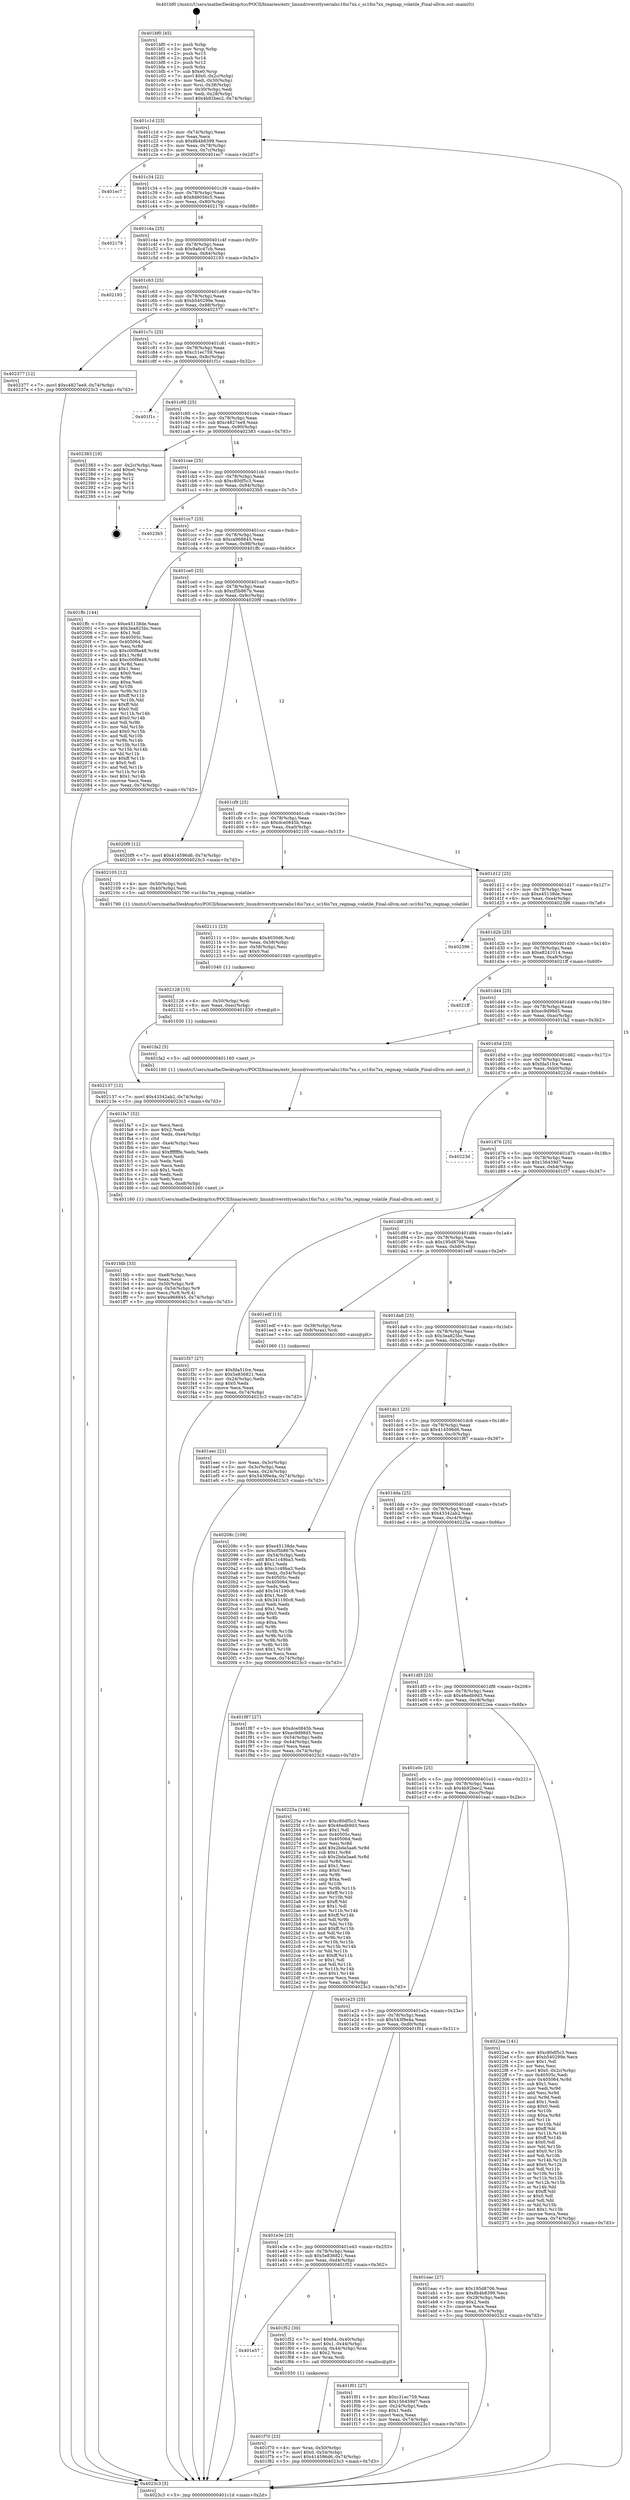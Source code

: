 digraph "0x401bf0" {
  label = "0x401bf0 (/mnt/c/Users/mathe/Desktop/tcc/POCII/binaries/extr_linuxdriversttyserialsc16is7xx.c_sc16is7xx_regmap_volatile_Final-ollvm.out::main(0))"
  labelloc = "t"
  node[shape=record]

  Entry [label="",width=0.3,height=0.3,shape=circle,fillcolor=black,style=filled]
  "0x401c1d" [label="{
     0x401c1d [23]\l
     | [instrs]\l
     &nbsp;&nbsp;0x401c1d \<+3\>: mov -0x74(%rbp),%eax\l
     &nbsp;&nbsp;0x401c20 \<+2\>: mov %eax,%ecx\l
     &nbsp;&nbsp;0x401c22 \<+6\>: sub $0x8b4b8399,%ecx\l
     &nbsp;&nbsp;0x401c28 \<+3\>: mov %eax,-0x78(%rbp)\l
     &nbsp;&nbsp;0x401c2b \<+3\>: mov %ecx,-0x7c(%rbp)\l
     &nbsp;&nbsp;0x401c2e \<+6\>: je 0000000000401ec7 \<main+0x2d7\>\l
  }"]
  "0x401ec7" [label="{
     0x401ec7\l
  }", style=dashed]
  "0x401c34" [label="{
     0x401c34 [22]\l
     | [instrs]\l
     &nbsp;&nbsp;0x401c34 \<+5\>: jmp 0000000000401c39 \<main+0x49\>\l
     &nbsp;&nbsp;0x401c39 \<+3\>: mov -0x78(%rbp),%eax\l
     &nbsp;&nbsp;0x401c3c \<+5\>: sub $0x8d6056c5,%eax\l
     &nbsp;&nbsp;0x401c41 \<+3\>: mov %eax,-0x80(%rbp)\l
     &nbsp;&nbsp;0x401c44 \<+6\>: je 0000000000402178 \<main+0x588\>\l
  }"]
  Exit [label="",width=0.3,height=0.3,shape=circle,fillcolor=black,style=filled,peripheries=2]
  "0x402178" [label="{
     0x402178\l
  }", style=dashed]
  "0x401c4a" [label="{
     0x401c4a [25]\l
     | [instrs]\l
     &nbsp;&nbsp;0x401c4a \<+5\>: jmp 0000000000401c4f \<main+0x5f\>\l
     &nbsp;&nbsp;0x401c4f \<+3\>: mov -0x78(%rbp),%eax\l
     &nbsp;&nbsp;0x401c52 \<+5\>: sub $0x9a6c47cb,%eax\l
     &nbsp;&nbsp;0x401c57 \<+6\>: mov %eax,-0x84(%rbp)\l
     &nbsp;&nbsp;0x401c5d \<+6\>: je 0000000000402193 \<main+0x5a3\>\l
  }"]
  "0x402137" [label="{
     0x402137 [12]\l
     | [instrs]\l
     &nbsp;&nbsp;0x402137 \<+7\>: movl $0x43342ab2,-0x74(%rbp)\l
     &nbsp;&nbsp;0x40213e \<+5\>: jmp 00000000004023c3 \<main+0x7d3\>\l
  }"]
  "0x402193" [label="{
     0x402193\l
  }", style=dashed]
  "0x401c63" [label="{
     0x401c63 [25]\l
     | [instrs]\l
     &nbsp;&nbsp;0x401c63 \<+5\>: jmp 0000000000401c68 \<main+0x78\>\l
     &nbsp;&nbsp;0x401c68 \<+3\>: mov -0x78(%rbp),%eax\l
     &nbsp;&nbsp;0x401c6b \<+5\>: sub $0xb540299e,%eax\l
     &nbsp;&nbsp;0x401c70 \<+6\>: mov %eax,-0x88(%rbp)\l
     &nbsp;&nbsp;0x401c76 \<+6\>: je 0000000000402377 \<main+0x787\>\l
  }"]
  "0x402128" [label="{
     0x402128 [15]\l
     | [instrs]\l
     &nbsp;&nbsp;0x402128 \<+4\>: mov -0x50(%rbp),%rdi\l
     &nbsp;&nbsp;0x40212c \<+6\>: mov %eax,-0xec(%rbp)\l
     &nbsp;&nbsp;0x402132 \<+5\>: call 0000000000401030 \<free@plt\>\l
     | [calls]\l
     &nbsp;&nbsp;0x401030 \{1\} (unknown)\l
  }"]
  "0x402377" [label="{
     0x402377 [12]\l
     | [instrs]\l
     &nbsp;&nbsp;0x402377 \<+7\>: movl $0xc4827ee9,-0x74(%rbp)\l
     &nbsp;&nbsp;0x40237e \<+5\>: jmp 00000000004023c3 \<main+0x7d3\>\l
  }"]
  "0x401c7c" [label="{
     0x401c7c [25]\l
     | [instrs]\l
     &nbsp;&nbsp;0x401c7c \<+5\>: jmp 0000000000401c81 \<main+0x91\>\l
     &nbsp;&nbsp;0x401c81 \<+3\>: mov -0x78(%rbp),%eax\l
     &nbsp;&nbsp;0x401c84 \<+5\>: sub $0xc31ec759,%eax\l
     &nbsp;&nbsp;0x401c89 \<+6\>: mov %eax,-0x8c(%rbp)\l
     &nbsp;&nbsp;0x401c8f \<+6\>: je 0000000000401f1c \<main+0x32c\>\l
  }"]
  "0x402111" [label="{
     0x402111 [23]\l
     | [instrs]\l
     &nbsp;&nbsp;0x402111 \<+10\>: movabs $0x4030d6,%rdi\l
     &nbsp;&nbsp;0x40211b \<+3\>: mov %eax,-0x58(%rbp)\l
     &nbsp;&nbsp;0x40211e \<+3\>: mov -0x58(%rbp),%esi\l
     &nbsp;&nbsp;0x402121 \<+2\>: mov $0x0,%al\l
     &nbsp;&nbsp;0x402123 \<+5\>: call 0000000000401040 \<printf@plt\>\l
     | [calls]\l
     &nbsp;&nbsp;0x401040 \{1\} (unknown)\l
  }"]
  "0x401f1c" [label="{
     0x401f1c\l
  }", style=dashed]
  "0x401c95" [label="{
     0x401c95 [25]\l
     | [instrs]\l
     &nbsp;&nbsp;0x401c95 \<+5\>: jmp 0000000000401c9a \<main+0xaa\>\l
     &nbsp;&nbsp;0x401c9a \<+3\>: mov -0x78(%rbp),%eax\l
     &nbsp;&nbsp;0x401c9d \<+5\>: sub $0xc4827ee9,%eax\l
     &nbsp;&nbsp;0x401ca2 \<+6\>: mov %eax,-0x90(%rbp)\l
     &nbsp;&nbsp;0x401ca8 \<+6\>: je 0000000000402383 \<main+0x793\>\l
  }"]
  "0x401fdb" [label="{
     0x401fdb [33]\l
     | [instrs]\l
     &nbsp;&nbsp;0x401fdb \<+6\>: mov -0xe8(%rbp),%ecx\l
     &nbsp;&nbsp;0x401fe1 \<+3\>: imul %eax,%ecx\l
     &nbsp;&nbsp;0x401fe4 \<+4\>: mov -0x50(%rbp),%r8\l
     &nbsp;&nbsp;0x401fe8 \<+4\>: movslq -0x54(%rbp),%r9\l
     &nbsp;&nbsp;0x401fec \<+4\>: mov %ecx,(%r8,%r9,4)\l
     &nbsp;&nbsp;0x401ff0 \<+7\>: movl $0xca968845,-0x74(%rbp)\l
     &nbsp;&nbsp;0x401ff7 \<+5\>: jmp 00000000004023c3 \<main+0x7d3\>\l
  }"]
  "0x402383" [label="{
     0x402383 [19]\l
     | [instrs]\l
     &nbsp;&nbsp;0x402383 \<+3\>: mov -0x2c(%rbp),%eax\l
     &nbsp;&nbsp;0x402386 \<+7\>: add $0xe0,%rsp\l
     &nbsp;&nbsp;0x40238d \<+1\>: pop %rbx\l
     &nbsp;&nbsp;0x40238e \<+2\>: pop %r12\l
     &nbsp;&nbsp;0x402390 \<+2\>: pop %r14\l
     &nbsp;&nbsp;0x402392 \<+2\>: pop %r15\l
     &nbsp;&nbsp;0x402394 \<+1\>: pop %rbp\l
     &nbsp;&nbsp;0x402395 \<+1\>: ret\l
  }"]
  "0x401cae" [label="{
     0x401cae [25]\l
     | [instrs]\l
     &nbsp;&nbsp;0x401cae \<+5\>: jmp 0000000000401cb3 \<main+0xc3\>\l
     &nbsp;&nbsp;0x401cb3 \<+3\>: mov -0x78(%rbp),%eax\l
     &nbsp;&nbsp;0x401cb6 \<+5\>: sub $0xc80df5c3,%eax\l
     &nbsp;&nbsp;0x401cbb \<+6\>: mov %eax,-0x94(%rbp)\l
     &nbsp;&nbsp;0x401cc1 \<+6\>: je 00000000004023b5 \<main+0x7c5\>\l
  }"]
  "0x401fa7" [label="{
     0x401fa7 [52]\l
     | [instrs]\l
     &nbsp;&nbsp;0x401fa7 \<+2\>: xor %ecx,%ecx\l
     &nbsp;&nbsp;0x401fa9 \<+5\>: mov $0x2,%edx\l
     &nbsp;&nbsp;0x401fae \<+6\>: mov %edx,-0xe4(%rbp)\l
     &nbsp;&nbsp;0x401fb4 \<+1\>: cltd\l
     &nbsp;&nbsp;0x401fb5 \<+6\>: mov -0xe4(%rbp),%esi\l
     &nbsp;&nbsp;0x401fbb \<+2\>: idiv %esi\l
     &nbsp;&nbsp;0x401fbd \<+6\>: imul $0xfffffffe,%edx,%edx\l
     &nbsp;&nbsp;0x401fc3 \<+2\>: mov %ecx,%edi\l
     &nbsp;&nbsp;0x401fc5 \<+2\>: sub %edx,%edi\l
     &nbsp;&nbsp;0x401fc7 \<+2\>: mov %ecx,%edx\l
     &nbsp;&nbsp;0x401fc9 \<+3\>: sub $0x1,%edx\l
     &nbsp;&nbsp;0x401fcc \<+2\>: add %edx,%edi\l
     &nbsp;&nbsp;0x401fce \<+2\>: sub %edi,%ecx\l
     &nbsp;&nbsp;0x401fd0 \<+6\>: mov %ecx,-0xe8(%rbp)\l
     &nbsp;&nbsp;0x401fd6 \<+5\>: call 0000000000401160 \<next_i\>\l
     | [calls]\l
     &nbsp;&nbsp;0x401160 \{1\} (/mnt/c/Users/mathe/Desktop/tcc/POCII/binaries/extr_linuxdriversttyserialsc16is7xx.c_sc16is7xx_regmap_volatile_Final-ollvm.out::next_i)\l
  }"]
  "0x4023b5" [label="{
     0x4023b5\l
  }", style=dashed]
  "0x401cc7" [label="{
     0x401cc7 [25]\l
     | [instrs]\l
     &nbsp;&nbsp;0x401cc7 \<+5\>: jmp 0000000000401ccc \<main+0xdc\>\l
     &nbsp;&nbsp;0x401ccc \<+3\>: mov -0x78(%rbp),%eax\l
     &nbsp;&nbsp;0x401ccf \<+5\>: sub $0xca968845,%eax\l
     &nbsp;&nbsp;0x401cd4 \<+6\>: mov %eax,-0x98(%rbp)\l
     &nbsp;&nbsp;0x401cda \<+6\>: je 0000000000401ffc \<main+0x40c\>\l
  }"]
  "0x401f70" [label="{
     0x401f70 [23]\l
     | [instrs]\l
     &nbsp;&nbsp;0x401f70 \<+4\>: mov %rax,-0x50(%rbp)\l
     &nbsp;&nbsp;0x401f74 \<+7\>: movl $0x0,-0x54(%rbp)\l
     &nbsp;&nbsp;0x401f7b \<+7\>: movl $0x414596d6,-0x74(%rbp)\l
     &nbsp;&nbsp;0x401f82 \<+5\>: jmp 00000000004023c3 \<main+0x7d3\>\l
  }"]
  "0x401ffc" [label="{
     0x401ffc [144]\l
     | [instrs]\l
     &nbsp;&nbsp;0x401ffc \<+5\>: mov $0xe45138de,%eax\l
     &nbsp;&nbsp;0x402001 \<+5\>: mov $0x3ea825bc,%ecx\l
     &nbsp;&nbsp;0x402006 \<+2\>: mov $0x1,%dl\l
     &nbsp;&nbsp;0x402008 \<+7\>: mov 0x40505c,%esi\l
     &nbsp;&nbsp;0x40200f \<+7\>: mov 0x405064,%edi\l
     &nbsp;&nbsp;0x402016 \<+3\>: mov %esi,%r8d\l
     &nbsp;&nbsp;0x402019 \<+7\>: sub $0xc00f8e48,%r8d\l
     &nbsp;&nbsp;0x402020 \<+4\>: sub $0x1,%r8d\l
     &nbsp;&nbsp;0x402024 \<+7\>: add $0xc00f8e48,%r8d\l
     &nbsp;&nbsp;0x40202b \<+4\>: imul %r8d,%esi\l
     &nbsp;&nbsp;0x40202f \<+3\>: and $0x1,%esi\l
     &nbsp;&nbsp;0x402032 \<+3\>: cmp $0x0,%esi\l
     &nbsp;&nbsp;0x402035 \<+4\>: sete %r9b\l
     &nbsp;&nbsp;0x402039 \<+3\>: cmp $0xa,%edi\l
     &nbsp;&nbsp;0x40203c \<+4\>: setl %r10b\l
     &nbsp;&nbsp;0x402040 \<+3\>: mov %r9b,%r11b\l
     &nbsp;&nbsp;0x402043 \<+4\>: xor $0xff,%r11b\l
     &nbsp;&nbsp;0x402047 \<+3\>: mov %r10b,%bl\l
     &nbsp;&nbsp;0x40204a \<+3\>: xor $0xff,%bl\l
     &nbsp;&nbsp;0x40204d \<+3\>: xor $0x0,%dl\l
     &nbsp;&nbsp;0x402050 \<+3\>: mov %r11b,%r14b\l
     &nbsp;&nbsp;0x402053 \<+4\>: and $0x0,%r14b\l
     &nbsp;&nbsp;0x402057 \<+3\>: and %dl,%r9b\l
     &nbsp;&nbsp;0x40205a \<+3\>: mov %bl,%r15b\l
     &nbsp;&nbsp;0x40205d \<+4\>: and $0x0,%r15b\l
     &nbsp;&nbsp;0x402061 \<+3\>: and %dl,%r10b\l
     &nbsp;&nbsp;0x402064 \<+3\>: or %r9b,%r14b\l
     &nbsp;&nbsp;0x402067 \<+3\>: or %r10b,%r15b\l
     &nbsp;&nbsp;0x40206a \<+3\>: xor %r15b,%r14b\l
     &nbsp;&nbsp;0x40206d \<+3\>: or %bl,%r11b\l
     &nbsp;&nbsp;0x402070 \<+4\>: xor $0xff,%r11b\l
     &nbsp;&nbsp;0x402074 \<+3\>: or $0x0,%dl\l
     &nbsp;&nbsp;0x402077 \<+3\>: and %dl,%r11b\l
     &nbsp;&nbsp;0x40207a \<+3\>: or %r11b,%r14b\l
     &nbsp;&nbsp;0x40207d \<+4\>: test $0x1,%r14b\l
     &nbsp;&nbsp;0x402081 \<+3\>: cmovne %ecx,%eax\l
     &nbsp;&nbsp;0x402084 \<+3\>: mov %eax,-0x74(%rbp)\l
     &nbsp;&nbsp;0x402087 \<+5\>: jmp 00000000004023c3 \<main+0x7d3\>\l
  }"]
  "0x401ce0" [label="{
     0x401ce0 [25]\l
     | [instrs]\l
     &nbsp;&nbsp;0x401ce0 \<+5\>: jmp 0000000000401ce5 \<main+0xf5\>\l
     &nbsp;&nbsp;0x401ce5 \<+3\>: mov -0x78(%rbp),%eax\l
     &nbsp;&nbsp;0x401ce8 \<+5\>: sub $0xcf5b867b,%eax\l
     &nbsp;&nbsp;0x401ced \<+6\>: mov %eax,-0x9c(%rbp)\l
     &nbsp;&nbsp;0x401cf3 \<+6\>: je 00000000004020f9 \<main+0x509\>\l
  }"]
  "0x401e57" [label="{
     0x401e57\l
  }", style=dashed]
  "0x4020f9" [label="{
     0x4020f9 [12]\l
     | [instrs]\l
     &nbsp;&nbsp;0x4020f9 \<+7\>: movl $0x414596d6,-0x74(%rbp)\l
     &nbsp;&nbsp;0x402100 \<+5\>: jmp 00000000004023c3 \<main+0x7d3\>\l
  }"]
  "0x401cf9" [label="{
     0x401cf9 [25]\l
     | [instrs]\l
     &nbsp;&nbsp;0x401cf9 \<+5\>: jmp 0000000000401cfe \<main+0x10e\>\l
     &nbsp;&nbsp;0x401cfe \<+3\>: mov -0x78(%rbp),%eax\l
     &nbsp;&nbsp;0x401d01 \<+5\>: sub $0xdce0845b,%eax\l
     &nbsp;&nbsp;0x401d06 \<+6\>: mov %eax,-0xa0(%rbp)\l
     &nbsp;&nbsp;0x401d0c \<+6\>: je 0000000000402105 \<main+0x515\>\l
  }"]
  "0x401f52" [label="{
     0x401f52 [30]\l
     | [instrs]\l
     &nbsp;&nbsp;0x401f52 \<+7\>: movl $0x64,-0x40(%rbp)\l
     &nbsp;&nbsp;0x401f59 \<+7\>: movl $0x1,-0x44(%rbp)\l
     &nbsp;&nbsp;0x401f60 \<+4\>: movslq -0x44(%rbp),%rax\l
     &nbsp;&nbsp;0x401f64 \<+4\>: shl $0x2,%rax\l
     &nbsp;&nbsp;0x401f68 \<+3\>: mov %rax,%rdi\l
     &nbsp;&nbsp;0x401f6b \<+5\>: call 0000000000401050 \<malloc@plt\>\l
     | [calls]\l
     &nbsp;&nbsp;0x401050 \{1\} (unknown)\l
  }"]
  "0x402105" [label="{
     0x402105 [12]\l
     | [instrs]\l
     &nbsp;&nbsp;0x402105 \<+4\>: mov -0x50(%rbp),%rdi\l
     &nbsp;&nbsp;0x402109 \<+3\>: mov -0x40(%rbp),%esi\l
     &nbsp;&nbsp;0x40210c \<+5\>: call 0000000000401790 \<sc16is7xx_regmap_volatile\>\l
     | [calls]\l
     &nbsp;&nbsp;0x401790 \{1\} (/mnt/c/Users/mathe/Desktop/tcc/POCII/binaries/extr_linuxdriversttyserialsc16is7xx.c_sc16is7xx_regmap_volatile_Final-ollvm.out::sc16is7xx_regmap_volatile)\l
  }"]
  "0x401d12" [label="{
     0x401d12 [25]\l
     | [instrs]\l
     &nbsp;&nbsp;0x401d12 \<+5\>: jmp 0000000000401d17 \<main+0x127\>\l
     &nbsp;&nbsp;0x401d17 \<+3\>: mov -0x78(%rbp),%eax\l
     &nbsp;&nbsp;0x401d1a \<+5\>: sub $0xe45138de,%eax\l
     &nbsp;&nbsp;0x401d1f \<+6\>: mov %eax,-0xa4(%rbp)\l
     &nbsp;&nbsp;0x401d25 \<+6\>: je 0000000000402396 \<main+0x7a6\>\l
  }"]
  "0x401e3e" [label="{
     0x401e3e [25]\l
     | [instrs]\l
     &nbsp;&nbsp;0x401e3e \<+5\>: jmp 0000000000401e43 \<main+0x253\>\l
     &nbsp;&nbsp;0x401e43 \<+3\>: mov -0x78(%rbp),%eax\l
     &nbsp;&nbsp;0x401e46 \<+5\>: sub $0x5e836821,%eax\l
     &nbsp;&nbsp;0x401e4b \<+6\>: mov %eax,-0xd4(%rbp)\l
     &nbsp;&nbsp;0x401e51 \<+6\>: je 0000000000401f52 \<main+0x362\>\l
  }"]
  "0x402396" [label="{
     0x402396\l
  }", style=dashed]
  "0x401d2b" [label="{
     0x401d2b [25]\l
     | [instrs]\l
     &nbsp;&nbsp;0x401d2b \<+5\>: jmp 0000000000401d30 \<main+0x140\>\l
     &nbsp;&nbsp;0x401d30 \<+3\>: mov -0x78(%rbp),%eax\l
     &nbsp;&nbsp;0x401d33 \<+5\>: sub $0xe8241014,%eax\l
     &nbsp;&nbsp;0x401d38 \<+6\>: mov %eax,-0xa8(%rbp)\l
     &nbsp;&nbsp;0x401d3e \<+6\>: je 00000000004021ff \<main+0x60f\>\l
  }"]
  "0x401f01" [label="{
     0x401f01 [27]\l
     | [instrs]\l
     &nbsp;&nbsp;0x401f01 \<+5\>: mov $0xc31ec759,%eax\l
     &nbsp;&nbsp;0x401f06 \<+5\>: mov $0x156459d7,%ecx\l
     &nbsp;&nbsp;0x401f0b \<+3\>: mov -0x24(%rbp),%edx\l
     &nbsp;&nbsp;0x401f0e \<+3\>: cmp $0x1,%edx\l
     &nbsp;&nbsp;0x401f11 \<+3\>: cmovl %ecx,%eax\l
     &nbsp;&nbsp;0x401f14 \<+3\>: mov %eax,-0x74(%rbp)\l
     &nbsp;&nbsp;0x401f17 \<+5\>: jmp 00000000004023c3 \<main+0x7d3\>\l
  }"]
  "0x4021ff" [label="{
     0x4021ff\l
  }", style=dashed]
  "0x401d44" [label="{
     0x401d44 [25]\l
     | [instrs]\l
     &nbsp;&nbsp;0x401d44 \<+5\>: jmp 0000000000401d49 \<main+0x159\>\l
     &nbsp;&nbsp;0x401d49 \<+3\>: mov -0x78(%rbp),%eax\l
     &nbsp;&nbsp;0x401d4c \<+5\>: sub $0xec9d98d5,%eax\l
     &nbsp;&nbsp;0x401d51 \<+6\>: mov %eax,-0xac(%rbp)\l
     &nbsp;&nbsp;0x401d57 \<+6\>: je 0000000000401fa2 \<main+0x3b2\>\l
  }"]
  "0x401eec" [label="{
     0x401eec [21]\l
     | [instrs]\l
     &nbsp;&nbsp;0x401eec \<+3\>: mov %eax,-0x3c(%rbp)\l
     &nbsp;&nbsp;0x401eef \<+3\>: mov -0x3c(%rbp),%eax\l
     &nbsp;&nbsp;0x401ef2 \<+3\>: mov %eax,-0x24(%rbp)\l
     &nbsp;&nbsp;0x401ef5 \<+7\>: movl $0x543f9e4a,-0x74(%rbp)\l
     &nbsp;&nbsp;0x401efc \<+5\>: jmp 00000000004023c3 \<main+0x7d3\>\l
  }"]
  "0x401fa2" [label="{
     0x401fa2 [5]\l
     | [instrs]\l
     &nbsp;&nbsp;0x401fa2 \<+5\>: call 0000000000401160 \<next_i\>\l
     | [calls]\l
     &nbsp;&nbsp;0x401160 \{1\} (/mnt/c/Users/mathe/Desktop/tcc/POCII/binaries/extr_linuxdriversttyserialsc16is7xx.c_sc16is7xx_regmap_volatile_Final-ollvm.out::next_i)\l
  }"]
  "0x401d5d" [label="{
     0x401d5d [25]\l
     | [instrs]\l
     &nbsp;&nbsp;0x401d5d \<+5\>: jmp 0000000000401d62 \<main+0x172\>\l
     &nbsp;&nbsp;0x401d62 \<+3\>: mov -0x78(%rbp),%eax\l
     &nbsp;&nbsp;0x401d65 \<+5\>: sub $0xfda51fce,%eax\l
     &nbsp;&nbsp;0x401d6a \<+6\>: mov %eax,-0xb0(%rbp)\l
     &nbsp;&nbsp;0x401d70 \<+6\>: je 000000000040223d \<main+0x64d\>\l
  }"]
  "0x401bf0" [label="{
     0x401bf0 [45]\l
     | [instrs]\l
     &nbsp;&nbsp;0x401bf0 \<+1\>: push %rbp\l
     &nbsp;&nbsp;0x401bf1 \<+3\>: mov %rsp,%rbp\l
     &nbsp;&nbsp;0x401bf4 \<+2\>: push %r15\l
     &nbsp;&nbsp;0x401bf6 \<+2\>: push %r14\l
     &nbsp;&nbsp;0x401bf8 \<+2\>: push %r12\l
     &nbsp;&nbsp;0x401bfa \<+1\>: push %rbx\l
     &nbsp;&nbsp;0x401bfb \<+7\>: sub $0xe0,%rsp\l
     &nbsp;&nbsp;0x401c02 \<+7\>: movl $0x0,-0x2c(%rbp)\l
     &nbsp;&nbsp;0x401c09 \<+3\>: mov %edi,-0x30(%rbp)\l
     &nbsp;&nbsp;0x401c0c \<+4\>: mov %rsi,-0x38(%rbp)\l
     &nbsp;&nbsp;0x401c10 \<+3\>: mov -0x30(%rbp),%edi\l
     &nbsp;&nbsp;0x401c13 \<+3\>: mov %edi,-0x28(%rbp)\l
     &nbsp;&nbsp;0x401c16 \<+7\>: movl $0x4b92bec2,-0x74(%rbp)\l
  }"]
  "0x40223d" [label="{
     0x40223d\l
  }", style=dashed]
  "0x401d76" [label="{
     0x401d76 [25]\l
     | [instrs]\l
     &nbsp;&nbsp;0x401d76 \<+5\>: jmp 0000000000401d7b \<main+0x18b\>\l
     &nbsp;&nbsp;0x401d7b \<+3\>: mov -0x78(%rbp),%eax\l
     &nbsp;&nbsp;0x401d7e \<+5\>: sub $0x156459d7,%eax\l
     &nbsp;&nbsp;0x401d83 \<+6\>: mov %eax,-0xb4(%rbp)\l
     &nbsp;&nbsp;0x401d89 \<+6\>: je 0000000000401f37 \<main+0x347\>\l
  }"]
  "0x4023c3" [label="{
     0x4023c3 [5]\l
     | [instrs]\l
     &nbsp;&nbsp;0x4023c3 \<+5\>: jmp 0000000000401c1d \<main+0x2d\>\l
  }"]
  "0x401f37" [label="{
     0x401f37 [27]\l
     | [instrs]\l
     &nbsp;&nbsp;0x401f37 \<+5\>: mov $0xfda51fce,%eax\l
     &nbsp;&nbsp;0x401f3c \<+5\>: mov $0x5e836821,%ecx\l
     &nbsp;&nbsp;0x401f41 \<+3\>: mov -0x24(%rbp),%edx\l
     &nbsp;&nbsp;0x401f44 \<+3\>: cmp $0x0,%edx\l
     &nbsp;&nbsp;0x401f47 \<+3\>: cmove %ecx,%eax\l
     &nbsp;&nbsp;0x401f4a \<+3\>: mov %eax,-0x74(%rbp)\l
     &nbsp;&nbsp;0x401f4d \<+5\>: jmp 00000000004023c3 \<main+0x7d3\>\l
  }"]
  "0x401d8f" [label="{
     0x401d8f [25]\l
     | [instrs]\l
     &nbsp;&nbsp;0x401d8f \<+5\>: jmp 0000000000401d94 \<main+0x1a4\>\l
     &nbsp;&nbsp;0x401d94 \<+3\>: mov -0x78(%rbp),%eax\l
     &nbsp;&nbsp;0x401d97 \<+5\>: sub $0x195d8706,%eax\l
     &nbsp;&nbsp;0x401d9c \<+6\>: mov %eax,-0xb8(%rbp)\l
     &nbsp;&nbsp;0x401da2 \<+6\>: je 0000000000401edf \<main+0x2ef\>\l
  }"]
  "0x401e25" [label="{
     0x401e25 [25]\l
     | [instrs]\l
     &nbsp;&nbsp;0x401e25 \<+5\>: jmp 0000000000401e2a \<main+0x23a\>\l
     &nbsp;&nbsp;0x401e2a \<+3\>: mov -0x78(%rbp),%eax\l
     &nbsp;&nbsp;0x401e2d \<+5\>: sub $0x543f9e4a,%eax\l
     &nbsp;&nbsp;0x401e32 \<+6\>: mov %eax,-0xd0(%rbp)\l
     &nbsp;&nbsp;0x401e38 \<+6\>: je 0000000000401f01 \<main+0x311\>\l
  }"]
  "0x401edf" [label="{
     0x401edf [13]\l
     | [instrs]\l
     &nbsp;&nbsp;0x401edf \<+4\>: mov -0x38(%rbp),%rax\l
     &nbsp;&nbsp;0x401ee3 \<+4\>: mov 0x8(%rax),%rdi\l
     &nbsp;&nbsp;0x401ee7 \<+5\>: call 0000000000401060 \<atoi@plt\>\l
     | [calls]\l
     &nbsp;&nbsp;0x401060 \{1\} (unknown)\l
  }"]
  "0x401da8" [label="{
     0x401da8 [25]\l
     | [instrs]\l
     &nbsp;&nbsp;0x401da8 \<+5\>: jmp 0000000000401dad \<main+0x1bd\>\l
     &nbsp;&nbsp;0x401dad \<+3\>: mov -0x78(%rbp),%eax\l
     &nbsp;&nbsp;0x401db0 \<+5\>: sub $0x3ea825bc,%eax\l
     &nbsp;&nbsp;0x401db5 \<+6\>: mov %eax,-0xbc(%rbp)\l
     &nbsp;&nbsp;0x401dbb \<+6\>: je 000000000040208c \<main+0x49c\>\l
  }"]
  "0x401eac" [label="{
     0x401eac [27]\l
     | [instrs]\l
     &nbsp;&nbsp;0x401eac \<+5\>: mov $0x195d8706,%eax\l
     &nbsp;&nbsp;0x401eb1 \<+5\>: mov $0x8b4b8399,%ecx\l
     &nbsp;&nbsp;0x401eb6 \<+3\>: mov -0x28(%rbp),%edx\l
     &nbsp;&nbsp;0x401eb9 \<+3\>: cmp $0x2,%edx\l
     &nbsp;&nbsp;0x401ebc \<+3\>: cmovne %ecx,%eax\l
     &nbsp;&nbsp;0x401ebf \<+3\>: mov %eax,-0x74(%rbp)\l
     &nbsp;&nbsp;0x401ec2 \<+5\>: jmp 00000000004023c3 \<main+0x7d3\>\l
  }"]
  "0x40208c" [label="{
     0x40208c [109]\l
     | [instrs]\l
     &nbsp;&nbsp;0x40208c \<+5\>: mov $0xe45138de,%eax\l
     &nbsp;&nbsp;0x402091 \<+5\>: mov $0xcf5b867b,%ecx\l
     &nbsp;&nbsp;0x402096 \<+3\>: mov -0x54(%rbp),%edx\l
     &nbsp;&nbsp;0x402099 \<+6\>: add $0xc1c49ba3,%edx\l
     &nbsp;&nbsp;0x40209f \<+3\>: add $0x1,%edx\l
     &nbsp;&nbsp;0x4020a2 \<+6\>: sub $0xc1c49ba3,%edx\l
     &nbsp;&nbsp;0x4020a8 \<+3\>: mov %edx,-0x54(%rbp)\l
     &nbsp;&nbsp;0x4020ab \<+7\>: mov 0x40505c,%edx\l
     &nbsp;&nbsp;0x4020b2 \<+7\>: mov 0x405064,%esi\l
     &nbsp;&nbsp;0x4020b9 \<+2\>: mov %edx,%edi\l
     &nbsp;&nbsp;0x4020bb \<+6\>: add $0x341190c8,%edi\l
     &nbsp;&nbsp;0x4020c1 \<+3\>: sub $0x1,%edi\l
     &nbsp;&nbsp;0x4020c4 \<+6\>: sub $0x341190c8,%edi\l
     &nbsp;&nbsp;0x4020ca \<+3\>: imul %edi,%edx\l
     &nbsp;&nbsp;0x4020cd \<+3\>: and $0x1,%edx\l
     &nbsp;&nbsp;0x4020d0 \<+3\>: cmp $0x0,%edx\l
     &nbsp;&nbsp;0x4020d3 \<+4\>: sete %r8b\l
     &nbsp;&nbsp;0x4020d7 \<+3\>: cmp $0xa,%esi\l
     &nbsp;&nbsp;0x4020da \<+4\>: setl %r9b\l
     &nbsp;&nbsp;0x4020de \<+3\>: mov %r8b,%r10b\l
     &nbsp;&nbsp;0x4020e1 \<+3\>: and %r9b,%r10b\l
     &nbsp;&nbsp;0x4020e4 \<+3\>: xor %r9b,%r8b\l
     &nbsp;&nbsp;0x4020e7 \<+3\>: or %r8b,%r10b\l
     &nbsp;&nbsp;0x4020ea \<+4\>: test $0x1,%r10b\l
     &nbsp;&nbsp;0x4020ee \<+3\>: cmovne %ecx,%eax\l
     &nbsp;&nbsp;0x4020f1 \<+3\>: mov %eax,-0x74(%rbp)\l
     &nbsp;&nbsp;0x4020f4 \<+5\>: jmp 00000000004023c3 \<main+0x7d3\>\l
  }"]
  "0x401dc1" [label="{
     0x401dc1 [25]\l
     | [instrs]\l
     &nbsp;&nbsp;0x401dc1 \<+5\>: jmp 0000000000401dc6 \<main+0x1d6\>\l
     &nbsp;&nbsp;0x401dc6 \<+3\>: mov -0x78(%rbp),%eax\l
     &nbsp;&nbsp;0x401dc9 \<+5\>: sub $0x414596d6,%eax\l
     &nbsp;&nbsp;0x401dce \<+6\>: mov %eax,-0xc0(%rbp)\l
     &nbsp;&nbsp;0x401dd4 \<+6\>: je 0000000000401f87 \<main+0x397\>\l
  }"]
  "0x401e0c" [label="{
     0x401e0c [25]\l
     | [instrs]\l
     &nbsp;&nbsp;0x401e0c \<+5\>: jmp 0000000000401e11 \<main+0x221\>\l
     &nbsp;&nbsp;0x401e11 \<+3\>: mov -0x78(%rbp),%eax\l
     &nbsp;&nbsp;0x401e14 \<+5\>: sub $0x4b92bec2,%eax\l
     &nbsp;&nbsp;0x401e19 \<+6\>: mov %eax,-0xcc(%rbp)\l
     &nbsp;&nbsp;0x401e1f \<+6\>: je 0000000000401eac \<main+0x2bc\>\l
  }"]
  "0x401f87" [label="{
     0x401f87 [27]\l
     | [instrs]\l
     &nbsp;&nbsp;0x401f87 \<+5\>: mov $0xdce0845b,%eax\l
     &nbsp;&nbsp;0x401f8c \<+5\>: mov $0xec9d98d5,%ecx\l
     &nbsp;&nbsp;0x401f91 \<+3\>: mov -0x54(%rbp),%edx\l
     &nbsp;&nbsp;0x401f94 \<+3\>: cmp -0x44(%rbp),%edx\l
     &nbsp;&nbsp;0x401f97 \<+3\>: cmovl %ecx,%eax\l
     &nbsp;&nbsp;0x401f9a \<+3\>: mov %eax,-0x74(%rbp)\l
     &nbsp;&nbsp;0x401f9d \<+5\>: jmp 00000000004023c3 \<main+0x7d3\>\l
  }"]
  "0x401dda" [label="{
     0x401dda [25]\l
     | [instrs]\l
     &nbsp;&nbsp;0x401dda \<+5\>: jmp 0000000000401ddf \<main+0x1ef\>\l
     &nbsp;&nbsp;0x401ddf \<+3\>: mov -0x78(%rbp),%eax\l
     &nbsp;&nbsp;0x401de2 \<+5\>: sub $0x43342ab2,%eax\l
     &nbsp;&nbsp;0x401de7 \<+6\>: mov %eax,-0xc4(%rbp)\l
     &nbsp;&nbsp;0x401ded \<+6\>: je 000000000040225a \<main+0x66a\>\l
  }"]
  "0x4022ea" [label="{
     0x4022ea [141]\l
     | [instrs]\l
     &nbsp;&nbsp;0x4022ea \<+5\>: mov $0xc80df5c3,%eax\l
     &nbsp;&nbsp;0x4022ef \<+5\>: mov $0xb540299e,%ecx\l
     &nbsp;&nbsp;0x4022f4 \<+2\>: mov $0x1,%dl\l
     &nbsp;&nbsp;0x4022f6 \<+2\>: xor %esi,%esi\l
     &nbsp;&nbsp;0x4022f8 \<+7\>: movl $0x0,-0x2c(%rbp)\l
     &nbsp;&nbsp;0x4022ff \<+7\>: mov 0x40505c,%edi\l
     &nbsp;&nbsp;0x402306 \<+8\>: mov 0x405064,%r8d\l
     &nbsp;&nbsp;0x40230e \<+3\>: sub $0x1,%esi\l
     &nbsp;&nbsp;0x402311 \<+3\>: mov %edi,%r9d\l
     &nbsp;&nbsp;0x402314 \<+3\>: add %esi,%r9d\l
     &nbsp;&nbsp;0x402317 \<+4\>: imul %r9d,%edi\l
     &nbsp;&nbsp;0x40231b \<+3\>: and $0x1,%edi\l
     &nbsp;&nbsp;0x40231e \<+3\>: cmp $0x0,%edi\l
     &nbsp;&nbsp;0x402321 \<+4\>: sete %r10b\l
     &nbsp;&nbsp;0x402325 \<+4\>: cmp $0xa,%r8d\l
     &nbsp;&nbsp;0x402329 \<+4\>: setl %r11b\l
     &nbsp;&nbsp;0x40232d \<+3\>: mov %r10b,%bl\l
     &nbsp;&nbsp;0x402330 \<+3\>: xor $0xff,%bl\l
     &nbsp;&nbsp;0x402333 \<+3\>: mov %r11b,%r14b\l
     &nbsp;&nbsp;0x402336 \<+4\>: xor $0xff,%r14b\l
     &nbsp;&nbsp;0x40233a \<+3\>: xor $0x0,%dl\l
     &nbsp;&nbsp;0x40233d \<+3\>: mov %bl,%r15b\l
     &nbsp;&nbsp;0x402340 \<+4\>: and $0x0,%r15b\l
     &nbsp;&nbsp;0x402344 \<+3\>: and %dl,%r10b\l
     &nbsp;&nbsp;0x402347 \<+3\>: mov %r14b,%r12b\l
     &nbsp;&nbsp;0x40234a \<+4\>: and $0x0,%r12b\l
     &nbsp;&nbsp;0x40234e \<+3\>: and %dl,%r11b\l
     &nbsp;&nbsp;0x402351 \<+3\>: or %r10b,%r15b\l
     &nbsp;&nbsp;0x402354 \<+3\>: or %r11b,%r12b\l
     &nbsp;&nbsp;0x402357 \<+3\>: xor %r12b,%r15b\l
     &nbsp;&nbsp;0x40235a \<+3\>: or %r14b,%bl\l
     &nbsp;&nbsp;0x40235d \<+3\>: xor $0xff,%bl\l
     &nbsp;&nbsp;0x402360 \<+3\>: or $0x0,%dl\l
     &nbsp;&nbsp;0x402363 \<+2\>: and %dl,%bl\l
     &nbsp;&nbsp;0x402365 \<+3\>: or %bl,%r15b\l
     &nbsp;&nbsp;0x402368 \<+4\>: test $0x1,%r15b\l
     &nbsp;&nbsp;0x40236c \<+3\>: cmovne %ecx,%eax\l
     &nbsp;&nbsp;0x40236f \<+3\>: mov %eax,-0x74(%rbp)\l
     &nbsp;&nbsp;0x402372 \<+5\>: jmp 00000000004023c3 \<main+0x7d3\>\l
  }"]
  "0x40225a" [label="{
     0x40225a [144]\l
     | [instrs]\l
     &nbsp;&nbsp;0x40225a \<+5\>: mov $0xc80df5c3,%eax\l
     &nbsp;&nbsp;0x40225f \<+5\>: mov $0x46edb9d3,%ecx\l
     &nbsp;&nbsp;0x402264 \<+2\>: mov $0x1,%dl\l
     &nbsp;&nbsp;0x402266 \<+7\>: mov 0x40505c,%esi\l
     &nbsp;&nbsp;0x40226d \<+7\>: mov 0x405064,%edi\l
     &nbsp;&nbsp;0x402274 \<+3\>: mov %esi,%r8d\l
     &nbsp;&nbsp;0x402277 \<+7\>: add $0x2bda5aa6,%r8d\l
     &nbsp;&nbsp;0x40227e \<+4\>: sub $0x1,%r8d\l
     &nbsp;&nbsp;0x402282 \<+7\>: sub $0x2bda5aa6,%r8d\l
     &nbsp;&nbsp;0x402289 \<+4\>: imul %r8d,%esi\l
     &nbsp;&nbsp;0x40228d \<+3\>: and $0x1,%esi\l
     &nbsp;&nbsp;0x402290 \<+3\>: cmp $0x0,%esi\l
     &nbsp;&nbsp;0x402293 \<+4\>: sete %r9b\l
     &nbsp;&nbsp;0x402297 \<+3\>: cmp $0xa,%edi\l
     &nbsp;&nbsp;0x40229a \<+4\>: setl %r10b\l
     &nbsp;&nbsp;0x40229e \<+3\>: mov %r9b,%r11b\l
     &nbsp;&nbsp;0x4022a1 \<+4\>: xor $0xff,%r11b\l
     &nbsp;&nbsp;0x4022a5 \<+3\>: mov %r10b,%bl\l
     &nbsp;&nbsp;0x4022a8 \<+3\>: xor $0xff,%bl\l
     &nbsp;&nbsp;0x4022ab \<+3\>: xor $0x1,%dl\l
     &nbsp;&nbsp;0x4022ae \<+3\>: mov %r11b,%r14b\l
     &nbsp;&nbsp;0x4022b1 \<+4\>: and $0xff,%r14b\l
     &nbsp;&nbsp;0x4022b5 \<+3\>: and %dl,%r9b\l
     &nbsp;&nbsp;0x4022b8 \<+3\>: mov %bl,%r15b\l
     &nbsp;&nbsp;0x4022bb \<+4\>: and $0xff,%r15b\l
     &nbsp;&nbsp;0x4022bf \<+3\>: and %dl,%r10b\l
     &nbsp;&nbsp;0x4022c2 \<+3\>: or %r9b,%r14b\l
     &nbsp;&nbsp;0x4022c5 \<+3\>: or %r10b,%r15b\l
     &nbsp;&nbsp;0x4022c8 \<+3\>: xor %r15b,%r14b\l
     &nbsp;&nbsp;0x4022cb \<+3\>: or %bl,%r11b\l
     &nbsp;&nbsp;0x4022ce \<+4\>: xor $0xff,%r11b\l
     &nbsp;&nbsp;0x4022d2 \<+3\>: or $0x1,%dl\l
     &nbsp;&nbsp;0x4022d5 \<+3\>: and %dl,%r11b\l
     &nbsp;&nbsp;0x4022d8 \<+3\>: or %r11b,%r14b\l
     &nbsp;&nbsp;0x4022db \<+4\>: test $0x1,%r14b\l
     &nbsp;&nbsp;0x4022df \<+3\>: cmovne %ecx,%eax\l
     &nbsp;&nbsp;0x4022e2 \<+3\>: mov %eax,-0x74(%rbp)\l
     &nbsp;&nbsp;0x4022e5 \<+5\>: jmp 00000000004023c3 \<main+0x7d3\>\l
  }"]
  "0x401df3" [label="{
     0x401df3 [25]\l
     | [instrs]\l
     &nbsp;&nbsp;0x401df3 \<+5\>: jmp 0000000000401df8 \<main+0x208\>\l
     &nbsp;&nbsp;0x401df8 \<+3\>: mov -0x78(%rbp),%eax\l
     &nbsp;&nbsp;0x401dfb \<+5\>: sub $0x46edb9d3,%eax\l
     &nbsp;&nbsp;0x401e00 \<+6\>: mov %eax,-0xc8(%rbp)\l
     &nbsp;&nbsp;0x401e06 \<+6\>: je 00000000004022ea \<main+0x6fa\>\l
  }"]
  Entry -> "0x401bf0" [label=" 1"]
  "0x401c1d" -> "0x401ec7" [label=" 0"]
  "0x401c1d" -> "0x401c34" [label=" 16"]
  "0x402383" -> Exit [label=" 1"]
  "0x401c34" -> "0x402178" [label=" 0"]
  "0x401c34" -> "0x401c4a" [label=" 16"]
  "0x402377" -> "0x4023c3" [label=" 1"]
  "0x401c4a" -> "0x402193" [label=" 0"]
  "0x401c4a" -> "0x401c63" [label=" 16"]
  "0x4022ea" -> "0x4023c3" [label=" 1"]
  "0x401c63" -> "0x402377" [label=" 1"]
  "0x401c63" -> "0x401c7c" [label=" 15"]
  "0x40225a" -> "0x4023c3" [label=" 1"]
  "0x401c7c" -> "0x401f1c" [label=" 0"]
  "0x401c7c" -> "0x401c95" [label=" 15"]
  "0x402137" -> "0x4023c3" [label=" 1"]
  "0x401c95" -> "0x402383" [label=" 1"]
  "0x401c95" -> "0x401cae" [label=" 14"]
  "0x402128" -> "0x402137" [label=" 1"]
  "0x401cae" -> "0x4023b5" [label=" 0"]
  "0x401cae" -> "0x401cc7" [label=" 14"]
  "0x402111" -> "0x402128" [label=" 1"]
  "0x401cc7" -> "0x401ffc" [label=" 1"]
  "0x401cc7" -> "0x401ce0" [label=" 13"]
  "0x402105" -> "0x402111" [label=" 1"]
  "0x401ce0" -> "0x4020f9" [label=" 1"]
  "0x401ce0" -> "0x401cf9" [label=" 12"]
  "0x4020f9" -> "0x4023c3" [label=" 1"]
  "0x401cf9" -> "0x402105" [label=" 1"]
  "0x401cf9" -> "0x401d12" [label=" 11"]
  "0x40208c" -> "0x4023c3" [label=" 1"]
  "0x401d12" -> "0x402396" [label=" 0"]
  "0x401d12" -> "0x401d2b" [label=" 11"]
  "0x401fdb" -> "0x4023c3" [label=" 1"]
  "0x401d2b" -> "0x4021ff" [label=" 0"]
  "0x401d2b" -> "0x401d44" [label=" 11"]
  "0x401fa7" -> "0x401fdb" [label=" 1"]
  "0x401d44" -> "0x401fa2" [label=" 1"]
  "0x401d44" -> "0x401d5d" [label=" 10"]
  "0x401f87" -> "0x4023c3" [label=" 2"]
  "0x401d5d" -> "0x40223d" [label=" 0"]
  "0x401d5d" -> "0x401d76" [label=" 10"]
  "0x401f70" -> "0x4023c3" [label=" 1"]
  "0x401d76" -> "0x401f37" [label=" 1"]
  "0x401d76" -> "0x401d8f" [label=" 9"]
  "0x401f52" -> "0x401f70" [label=" 1"]
  "0x401d8f" -> "0x401edf" [label=" 1"]
  "0x401d8f" -> "0x401da8" [label=" 8"]
  "0x401e3e" -> "0x401e57" [label=" 0"]
  "0x401da8" -> "0x40208c" [label=" 1"]
  "0x401da8" -> "0x401dc1" [label=" 7"]
  "0x401e3e" -> "0x401f52" [label=" 1"]
  "0x401dc1" -> "0x401f87" [label=" 2"]
  "0x401dc1" -> "0x401dda" [label=" 5"]
  "0x401f37" -> "0x4023c3" [label=" 1"]
  "0x401dda" -> "0x40225a" [label=" 1"]
  "0x401dda" -> "0x401df3" [label=" 4"]
  "0x401f01" -> "0x4023c3" [label=" 1"]
  "0x401df3" -> "0x4022ea" [label=" 1"]
  "0x401df3" -> "0x401e0c" [label=" 3"]
  "0x401ffc" -> "0x4023c3" [label=" 1"]
  "0x401e0c" -> "0x401eac" [label=" 1"]
  "0x401e0c" -> "0x401e25" [label=" 2"]
  "0x401eac" -> "0x4023c3" [label=" 1"]
  "0x401bf0" -> "0x401c1d" [label=" 1"]
  "0x4023c3" -> "0x401c1d" [label=" 15"]
  "0x401edf" -> "0x401eec" [label=" 1"]
  "0x401eec" -> "0x4023c3" [label=" 1"]
  "0x401fa2" -> "0x401fa7" [label=" 1"]
  "0x401e25" -> "0x401f01" [label=" 1"]
  "0x401e25" -> "0x401e3e" [label=" 1"]
}

